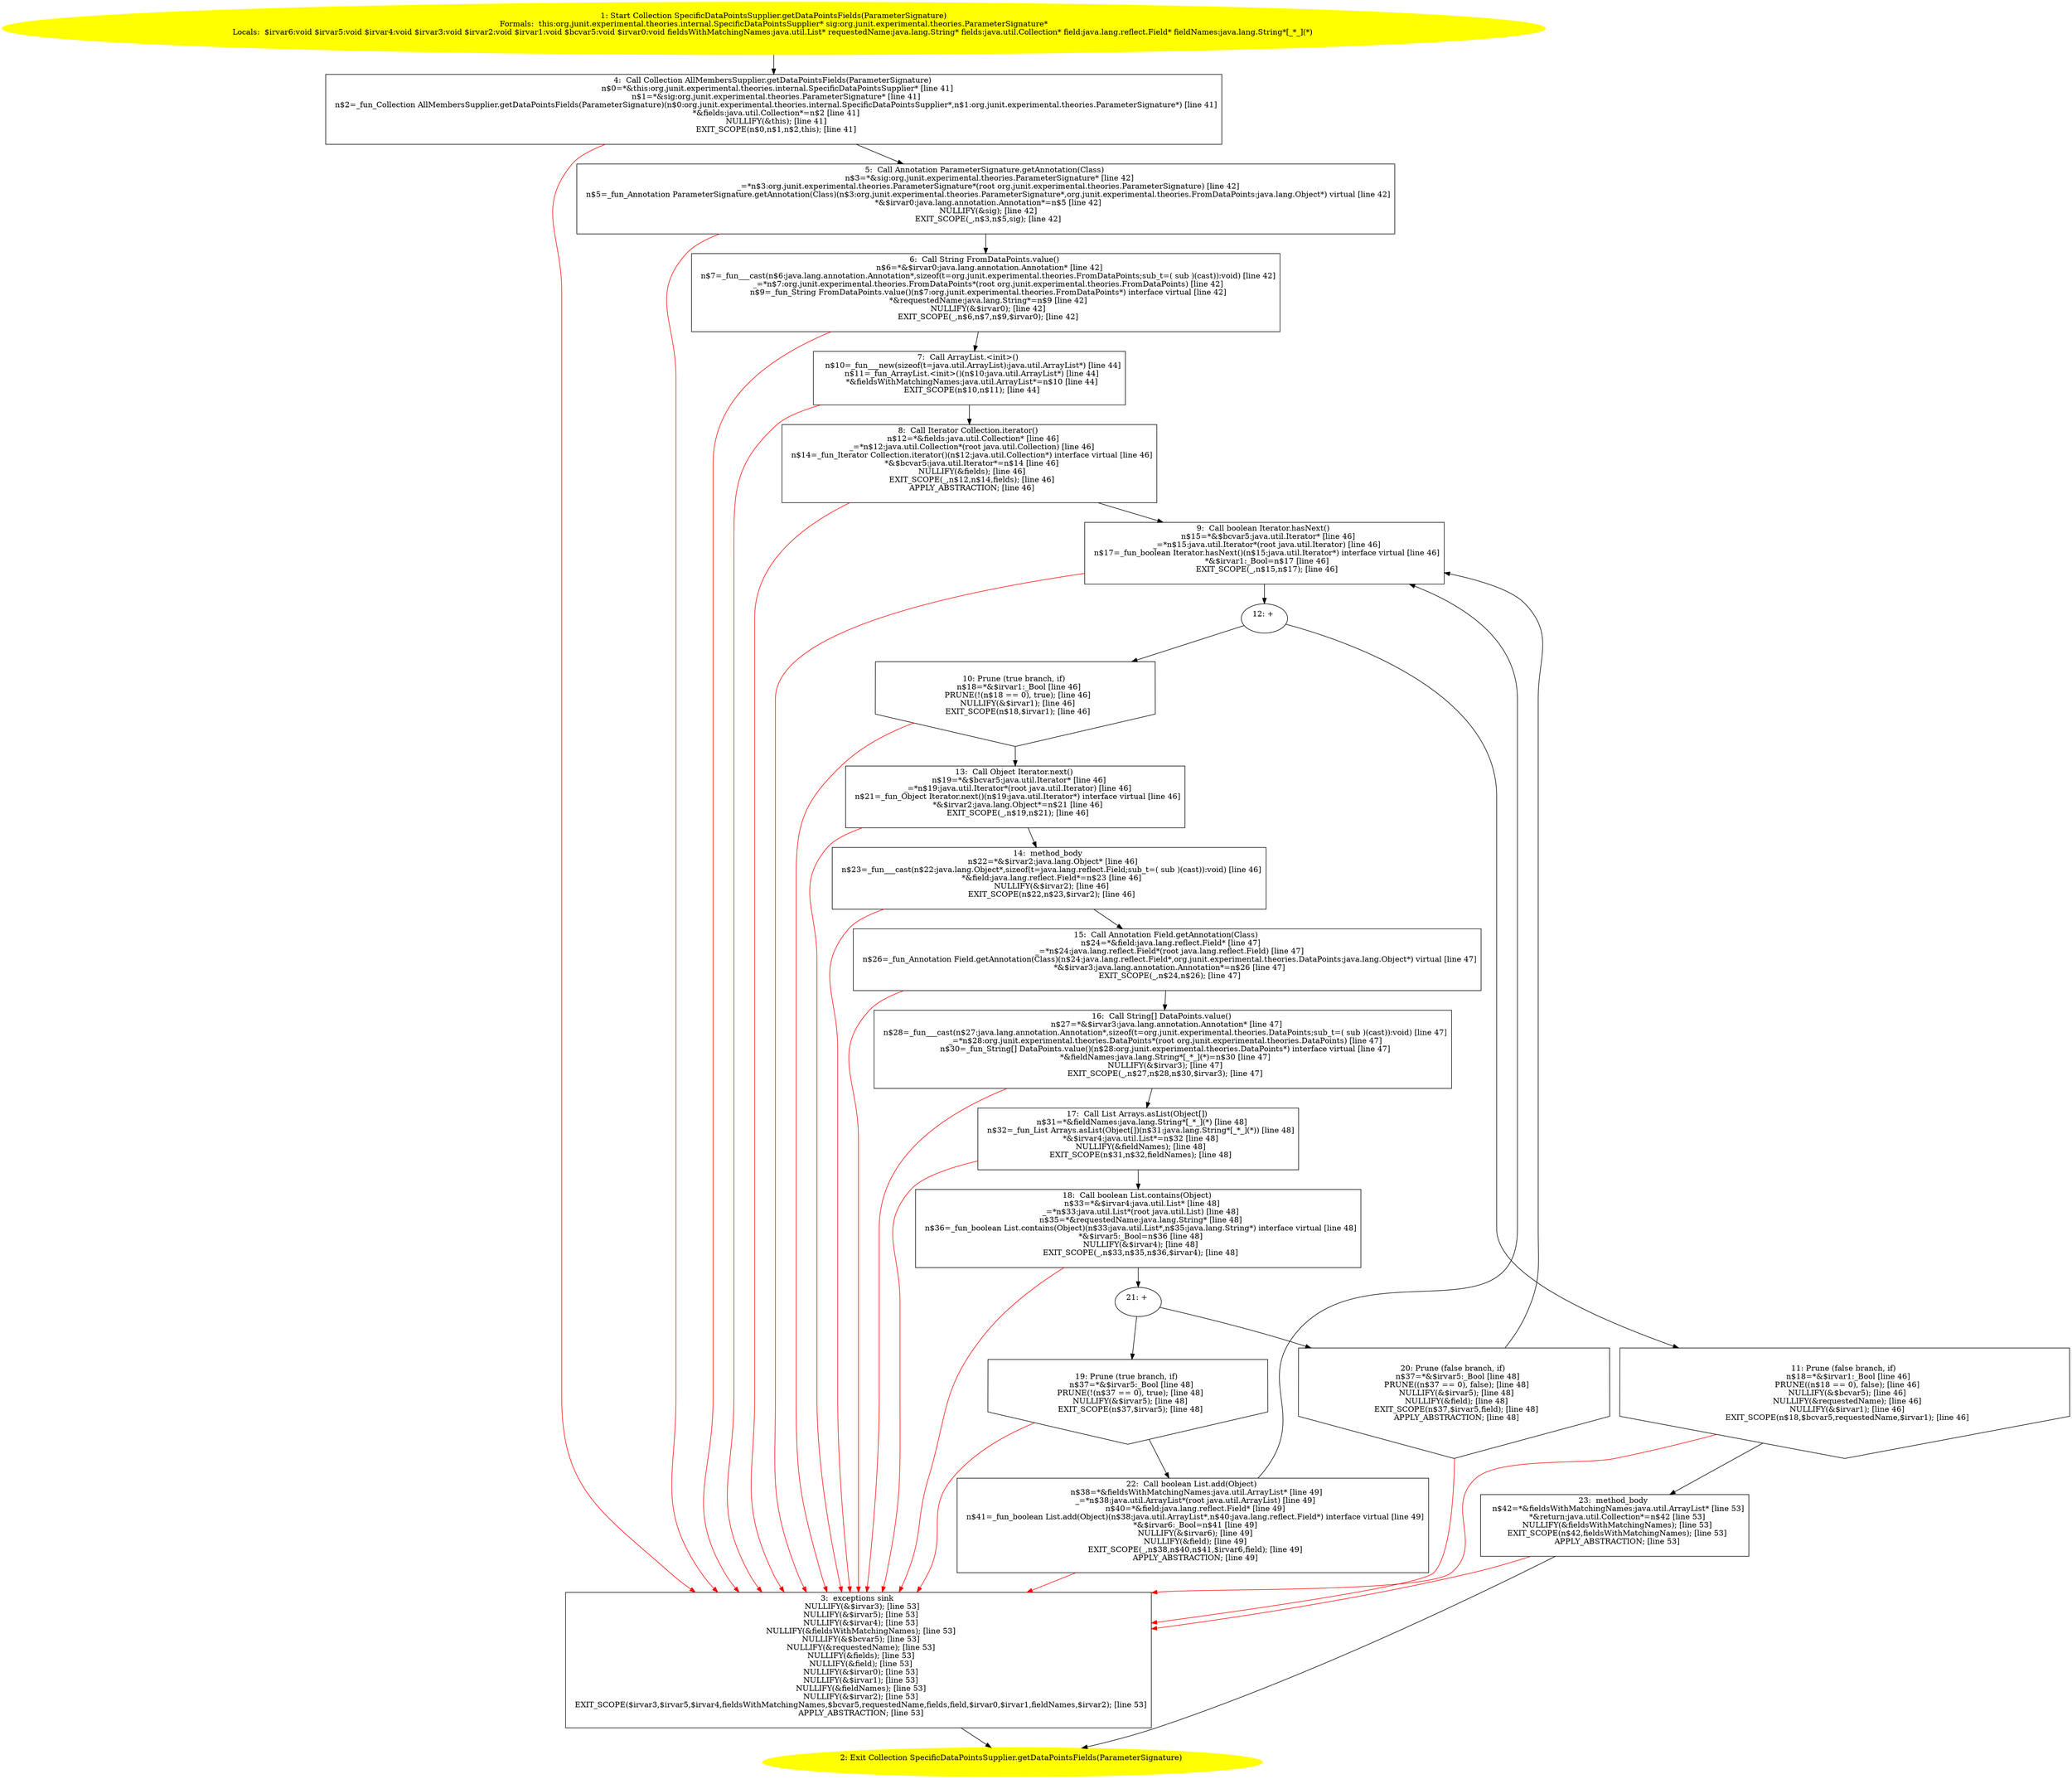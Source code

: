 /* @generated */
digraph cfg {
"org.junit.experimental.theories.internal.SpecificDataPointsSupplier.getDataPointsFields(org.junit.ex.7e6561180621e80497a0b194078f13ba_1" [label="1: Start Collection SpecificDataPointsSupplier.getDataPointsFields(ParameterSignature)\nFormals:  this:org.junit.experimental.theories.internal.SpecificDataPointsSupplier* sig:org.junit.experimental.theories.ParameterSignature*\nLocals:  $irvar6:void $irvar5:void $irvar4:void $irvar3:void $irvar2:void $irvar1:void $bcvar5:void $irvar0:void fieldsWithMatchingNames:java.util.List* requestedName:java.lang.String* fields:java.util.Collection* field:java.lang.reflect.Field* fieldNames:java.lang.String*[_*_](*) \n  " color=yellow style=filled]
	

	 "org.junit.experimental.theories.internal.SpecificDataPointsSupplier.getDataPointsFields(org.junit.ex.7e6561180621e80497a0b194078f13ba_1" -> "org.junit.experimental.theories.internal.SpecificDataPointsSupplier.getDataPointsFields(org.junit.ex.7e6561180621e80497a0b194078f13ba_4" ;
"org.junit.experimental.theories.internal.SpecificDataPointsSupplier.getDataPointsFields(org.junit.ex.7e6561180621e80497a0b194078f13ba_2" [label="2: Exit Collection SpecificDataPointsSupplier.getDataPointsFields(ParameterSignature) \n  " color=yellow style=filled]
	

"org.junit.experimental.theories.internal.SpecificDataPointsSupplier.getDataPointsFields(org.junit.ex.7e6561180621e80497a0b194078f13ba_3" [label="3:  exceptions sink \n   NULLIFY(&$irvar3); [line 53]\n  NULLIFY(&$irvar5); [line 53]\n  NULLIFY(&$irvar4); [line 53]\n  NULLIFY(&fieldsWithMatchingNames); [line 53]\n  NULLIFY(&$bcvar5); [line 53]\n  NULLIFY(&requestedName); [line 53]\n  NULLIFY(&fields); [line 53]\n  NULLIFY(&field); [line 53]\n  NULLIFY(&$irvar0); [line 53]\n  NULLIFY(&$irvar1); [line 53]\n  NULLIFY(&fieldNames); [line 53]\n  NULLIFY(&$irvar2); [line 53]\n  EXIT_SCOPE($irvar3,$irvar5,$irvar4,fieldsWithMatchingNames,$bcvar5,requestedName,fields,field,$irvar0,$irvar1,fieldNames,$irvar2); [line 53]\n  APPLY_ABSTRACTION; [line 53]\n " shape="box"]
	

	 "org.junit.experimental.theories.internal.SpecificDataPointsSupplier.getDataPointsFields(org.junit.ex.7e6561180621e80497a0b194078f13ba_3" -> "org.junit.experimental.theories.internal.SpecificDataPointsSupplier.getDataPointsFields(org.junit.ex.7e6561180621e80497a0b194078f13ba_2" ;
"org.junit.experimental.theories.internal.SpecificDataPointsSupplier.getDataPointsFields(org.junit.ex.7e6561180621e80497a0b194078f13ba_4" [label="4:  Call Collection AllMembersSupplier.getDataPointsFields(ParameterSignature) \n   n$0=*&this:org.junit.experimental.theories.internal.SpecificDataPointsSupplier* [line 41]\n  n$1=*&sig:org.junit.experimental.theories.ParameterSignature* [line 41]\n  n$2=_fun_Collection AllMembersSupplier.getDataPointsFields(ParameterSignature)(n$0:org.junit.experimental.theories.internal.SpecificDataPointsSupplier*,n$1:org.junit.experimental.theories.ParameterSignature*) [line 41]\n  *&fields:java.util.Collection*=n$2 [line 41]\n  NULLIFY(&this); [line 41]\n  EXIT_SCOPE(n$0,n$1,n$2,this); [line 41]\n " shape="box"]
	

	 "org.junit.experimental.theories.internal.SpecificDataPointsSupplier.getDataPointsFields(org.junit.ex.7e6561180621e80497a0b194078f13ba_4" -> "org.junit.experimental.theories.internal.SpecificDataPointsSupplier.getDataPointsFields(org.junit.ex.7e6561180621e80497a0b194078f13ba_5" ;
	 "org.junit.experimental.theories.internal.SpecificDataPointsSupplier.getDataPointsFields(org.junit.ex.7e6561180621e80497a0b194078f13ba_4" -> "org.junit.experimental.theories.internal.SpecificDataPointsSupplier.getDataPointsFields(org.junit.ex.7e6561180621e80497a0b194078f13ba_3" [color="red" ];
"org.junit.experimental.theories.internal.SpecificDataPointsSupplier.getDataPointsFields(org.junit.ex.7e6561180621e80497a0b194078f13ba_5" [label="5:  Call Annotation ParameterSignature.getAnnotation(Class) \n   n$3=*&sig:org.junit.experimental.theories.ParameterSignature* [line 42]\n  _=*n$3:org.junit.experimental.theories.ParameterSignature*(root org.junit.experimental.theories.ParameterSignature) [line 42]\n  n$5=_fun_Annotation ParameterSignature.getAnnotation(Class)(n$3:org.junit.experimental.theories.ParameterSignature*,org.junit.experimental.theories.FromDataPoints:java.lang.Object*) virtual [line 42]\n  *&$irvar0:java.lang.annotation.Annotation*=n$5 [line 42]\n  NULLIFY(&sig); [line 42]\n  EXIT_SCOPE(_,n$3,n$5,sig); [line 42]\n " shape="box"]
	

	 "org.junit.experimental.theories.internal.SpecificDataPointsSupplier.getDataPointsFields(org.junit.ex.7e6561180621e80497a0b194078f13ba_5" -> "org.junit.experimental.theories.internal.SpecificDataPointsSupplier.getDataPointsFields(org.junit.ex.7e6561180621e80497a0b194078f13ba_6" ;
	 "org.junit.experimental.theories.internal.SpecificDataPointsSupplier.getDataPointsFields(org.junit.ex.7e6561180621e80497a0b194078f13ba_5" -> "org.junit.experimental.theories.internal.SpecificDataPointsSupplier.getDataPointsFields(org.junit.ex.7e6561180621e80497a0b194078f13ba_3" [color="red" ];
"org.junit.experimental.theories.internal.SpecificDataPointsSupplier.getDataPointsFields(org.junit.ex.7e6561180621e80497a0b194078f13ba_6" [label="6:  Call String FromDataPoints.value() \n   n$6=*&$irvar0:java.lang.annotation.Annotation* [line 42]\n  n$7=_fun___cast(n$6:java.lang.annotation.Annotation*,sizeof(t=org.junit.experimental.theories.FromDataPoints;sub_t=( sub )(cast)):void) [line 42]\n  _=*n$7:org.junit.experimental.theories.FromDataPoints*(root org.junit.experimental.theories.FromDataPoints) [line 42]\n  n$9=_fun_String FromDataPoints.value()(n$7:org.junit.experimental.theories.FromDataPoints*) interface virtual [line 42]\n  *&requestedName:java.lang.String*=n$9 [line 42]\n  NULLIFY(&$irvar0); [line 42]\n  EXIT_SCOPE(_,n$6,n$7,n$9,$irvar0); [line 42]\n " shape="box"]
	

	 "org.junit.experimental.theories.internal.SpecificDataPointsSupplier.getDataPointsFields(org.junit.ex.7e6561180621e80497a0b194078f13ba_6" -> "org.junit.experimental.theories.internal.SpecificDataPointsSupplier.getDataPointsFields(org.junit.ex.7e6561180621e80497a0b194078f13ba_7" ;
	 "org.junit.experimental.theories.internal.SpecificDataPointsSupplier.getDataPointsFields(org.junit.ex.7e6561180621e80497a0b194078f13ba_6" -> "org.junit.experimental.theories.internal.SpecificDataPointsSupplier.getDataPointsFields(org.junit.ex.7e6561180621e80497a0b194078f13ba_3" [color="red" ];
"org.junit.experimental.theories.internal.SpecificDataPointsSupplier.getDataPointsFields(org.junit.ex.7e6561180621e80497a0b194078f13ba_7" [label="7:  Call ArrayList.<init>() \n   n$10=_fun___new(sizeof(t=java.util.ArrayList):java.util.ArrayList*) [line 44]\n  n$11=_fun_ArrayList.<init>()(n$10:java.util.ArrayList*) [line 44]\n  *&fieldsWithMatchingNames:java.util.ArrayList*=n$10 [line 44]\n  EXIT_SCOPE(n$10,n$11); [line 44]\n " shape="box"]
	

	 "org.junit.experimental.theories.internal.SpecificDataPointsSupplier.getDataPointsFields(org.junit.ex.7e6561180621e80497a0b194078f13ba_7" -> "org.junit.experimental.theories.internal.SpecificDataPointsSupplier.getDataPointsFields(org.junit.ex.7e6561180621e80497a0b194078f13ba_8" ;
	 "org.junit.experimental.theories.internal.SpecificDataPointsSupplier.getDataPointsFields(org.junit.ex.7e6561180621e80497a0b194078f13ba_7" -> "org.junit.experimental.theories.internal.SpecificDataPointsSupplier.getDataPointsFields(org.junit.ex.7e6561180621e80497a0b194078f13ba_3" [color="red" ];
"org.junit.experimental.theories.internal.SpecificDataPointsSupplier.getDataPointsFields(org.junit.ex.7e6561180621e80497a0b194078f13ba_8" [label="8:  Call Iterator Collection.iterator() \n   n$12=*&fields:java.util.Collection* [line 46]\n  _=*n$12:java.util.Collection*(root java.util.Collection) [line 46]\n  n$14=_fun_Iterator Collection.iterator()(n$12:java.util.Collection*) interface virtual [line 46]\n  *&$bcvar5:java.util.Iterator*=n$14 [line 46]\n  NULLIFY(&fields); [line 46]\n  EXIT_SCOPE(_,n$12,n$14,fields); [line 46]\n  APPLY_ABSTRACTION; [line 46]\n " shape="box"]
	

	 "org.junit.experimental.theories.internal.SpecificDataPointsSupplier.getDataPointsFields(org.junit.ex.7e6561180621e80497a0b194078f13ba_8" -> "org.junit.experimental.theories.internal.SpecificDataPointsSupplier.getDataPointsFields(org.junit.ex.7e6561180621e80497a0b194078f13ba_9" ;
	 "org.junit.experimental.theories.internal.SpecificDataPointsSupplier.getDataPointsFields(org.junit.ex.7e6561180621e80497a0b194078f13ba_8" -> "org.junit.experimental.theories.internal.SpecificDataPointsSupplier.getDataPointsFields(org.junit.ex.7e6561180621e80497a0b194078f13ba_3" [color="red" ];
"org.junit.experimental.theories.internal.SpecificDataPointsSupplier.getDataPointsFields(org.junit.ex.7e6561180621e80497a0b194078f13ba_9" [label="9:  Call boolean Iterator.hasNext() \n   n$15=*&$bcvar5:java.util.Iterator* [line 46]\n  _=*n$15:java.util.Iterator*(root java.util.Iterator) [line 46]\n  n$17=_fun_boolean Iterator.hasNext()(n$15:java.util.Iterator*) interface virtual [line 46]\n  *&$irvar1:_Bool=n$17 [line 46]\n  EXIT_SCOPE(_,n$15,n$17); [line 46]\n " shape="box"]
	

	 "org.junit.experimental.theories.internal.SpecificDataPointsSupplier.getDataPointsFields(org.junit.ex.7e6561180621e80497a0b194078f13ba_9" -> "org.junit.experimental.theories.internal.SpecificDataPointsSupplier.getDataPointsFields(org.junit.ex.7e6561180621e80497a0b194078f13ba_12" ;
	 "org.junit.experimental.theories.internal.SpecificDataPointsSupplier.getDataPointsFields(org.junit.ex.7e6561180621e80497a0b194078f13ba_9" -> "org.junit.experimental.theories.internal.SpecificDataPointsSupplier.getDataPointsFields(org.junit.ex.7e6561180621e80497a0b194078f13ba_3" [color="red" ];
"org.junit.experimental.theories.internal.SpecificDataPointsSupplier.getDataPointsFields(org.junit.ex.7e6561180621e80497a0b194078f13ba_10" [label="10: Prune (true branch, if) \n   n$18=*&$irvar1:_Bool [line 46]\n  PRUNE(!(n$18 == 0), true); [line 46]\n  NULLIFY(&$irvar1); [line 46]\n  EXIT_SCOPE(n$18,$irvar1); [line 46]\n " shape="invhouse"]
	

	 "org.junit.experimental.theories.internal.SpecificDataPointsSupplier.getDataPointsFields(org.junit.ex.7e6561180621e80497a0b194078f13ba_10" -> "org.junit.experimental.theories.internal.SpecificDataPointsSupplier.getDataPointsFields(org.junit.ex.7e6561180621e80497a0b194078f13ba_13" ;
	 "org.junit.experimental.theories.internal.SpecificDataPointsSupplier.getDataPointsFields(org.junit.ex.7e6561180621e80497a0b194078f13ba_10" -> "org.junit.experimental.theories.internal.SpecificDataPointsSupplier.getDataPointsFields(org.junit.ex.7e6561180621e80497a0b194078f13ba_3" [color="red" ];
"org.junit.experimental.theories.internal.SpecificDataPointsSupplier.getDataPointsFields(org.junit.ex.7e6561180621e80497a0b194078f13ba_11" [label="11: Prune (false branch, if) \n   n$18=*&$irvar1:_Bool [line 46]\n  PRUNE((n$18 == 0), false); [line 46]\n  NULLIFY(&$bcvar5); [line 46]\n  NULLIFY(&requestedName); [line 46]\n  NULLIFY(&$irvar1); [line 46]\n  EXIT_SCOPE(n$18,$bcvar5,requestedName,$irvar1); [line 46]\n " shape="invhouse"]
	

	 "org.junit.experimental.theories.internal.SpecificDataPointsSupplier.getDataPointsFields(org.junit.ex.7e6561180621e80497a0b194078f13ba_11" -> "org.junit.experimental.theories.internal.SpecificDataPointsSupplier.getDataPointsFields(org.junit.ex.7e6561180621e80497a0b194078f13ba_23" ;
	 "org.junit.experimental.theories.internal.SpecificDataPointsSupplier.getDataPointsFields(org.junit.ex.7e6561180621e80497a0b194078f13ba_11" -> "org.junit.experimental.theories.internal.SpecificDataPointsSupplier.getDataPointsFields(org.junit.ex.7e6561180621e80497a0b194078f13ba_3" [color="red" ];
"org.junit.experimental.theories.internal.SpecificDataPointsSupplier.getDataPointsFields(org.junit.ex.7e6561180621e80497a0b194078f13ba_12" [label="12: + \n  " ]
	

	 "org.junit.experimental.theories.internal.SpecificDataPointsSupplier.getDataPointsFields(org.junit.ex.7e6561180621e80497a0b194078f13ba_12" -> "org.junit.experimental.theories.internal.SpecificDataPointsSupplier.getDataPointsFields(org.junit.ex.7e6561180621e80497a0b194078f13ba_10" ;
	 "org.junit.experimental.theories.internal.SpecificDataPointsSupplier.getDataPointsFields(org.junit.ex.7e6561180621e80497a0b194078f13ba_12" -> "org.junit.experimental.theories.internal.SpecificDataPointsSupplier.getDataPointsFields(org.junit.ex.7e6561180621e80497a0b194078f13ba_11" ;
"org.junit.experimental.theories.internal.SpecificDataPointsSupplier.getDataPointsFields(org.junit.ex.7e6561180621e80497a0b194078f13ba_13" [label="13:  Call Object Iterator.next() \n   n$19=*&$bcvar5:java.util.Iterator* [line 46]\n  _=*n$19:java.util.Iterator*(root java.util.Iterator) [line 46]\n  n$21=_fun_Object Iterator.next()(n$19:java.util.Iterator*) interface virtual [line 46]\n  *&$irvar2:java.lang.Object*=n$21 [line 46]\n  EXIT_SCOPE(_,n$19,n$21); [line 46]\n " shape="box"]
	

	 "org.junit.experimental.theories.internal.SpecificDataPointsSupplier.getDataPointsFields(org.junit.ex.7e6561180621e80497a0b194078f13ba_13" -> "org.junit.experimental.theories.internal.SpecificDataPointsSupplier.getDataPointsFields(org.junit.ex.7e6561180621e80497a0b194078f13ba_14" ;
	 "org.junit.experimental.theories.internal.SpecificDataPointsSupplier.getDataPointsFields(org.junit.ex.7e6561180621e80497a0b194078f13ba_13" -> "org.junit.experimental.theories.internal.SpecificDataPointsSupplier.getDataPointsFields(org.junit.ex.7e6561180621e80497a0b194078f13ba_3" [color="red" ];
"org.junit.experimental.theories.internal.SpecificDataPointsSupplier.getDataPointsFields(org.junit.ex.7e6561180621e80497a0b194078f13ba_14" [label="14:  method_body \n   n$22=*&$irvar2:java.lang.Object* [line 46]\n  n$23=_fun___cast(n$22:java.lang.Object*,sizeof(t=java.lang.reflect.Field;sub_t=( sub )(cast)):void) [line 46]\n  *&field:java.lang.reflect.Field*=n$23 [line 46]\n  NULLIFY(&$irvar2); [line 46]\n  EXIT_SCOPE(n$22,n$23,$irvar2); [line 46]\n " shape="box"]
	

	 "org.junit.experimental.theories.internal.SpecificDataPointsSupplier.getDataPointsFields(org.junit.ex.7e6561180621e80497a0b194078f13ba_14" -> "org.junit.experimental.theories.internal.SpecificDataPointsSupplier.getDataPointsFields(org.junit.ex.7e6561180621e80497a0b194078f13ba_15" ;
	 "org.junit.experimental.theories.internal.SpecificDataPointsSupplier.getDataPointsFields(org.junit.ex.7e6561180621e80497a0b194078f13ba_14" -> "org.junit.experimental.theories.internal.SpecificDataPointsSupplier.getDataPointsFields(org.junit.ex.7e6561180621e80497a0b194078f13ba_3" [color="red" ];
"org.junit.experimental.theories.internal.SpecificDataPointsSupplier.getDataPointsFields(org.junit.ex.7e6561180621e80497a0b194078f13ba_15" [label="15:  Call Annotation Field.getAnnotation(Class) \n   n$24=*&field:java.lang.reflect.Field* [line 47]\n  _=*n$24:java.lang.reflect.Field*(root java.lang.reflect.Field) [line 47]\n  n$26=_fun_Annotation Field.getAnnotation(Class)(n$24:java.lang.reflect.Field*,org.junit.experimental.theories.DataPoints:java.lang.Object*) virtual [line 47]\n  *&$irvar3:java.lang.annotation.Annotation*=n$26 [line 47]\n  EXIT_SCOPE(_,n$24,n$26); [line 47]\n " shape="box"]
	

	 "org.junit.experimental.theories.internal.SpecificDataPointsSupplier.getDataPointsFields(org.junit.ex.7e6561180621e80497a0b194078f13ba_15" -> "org.junit.experimental.theories.internal.SpecificDataPointsSupplier.getDataPointsFields(org.junit.ex.7e6561180621e80497a0b194078f13ba_16" ;
	 "org.junit.experimental.theories.internal.SpecificDataPointsSupplier.getDataPointsFields(org.junit.ex.7e6561180621e80497a0b194078f13ba_15" -> "org.junit.experimental.theories.internal.SpecificDataPointsSupplier.getDataPointsFields(org.junit.ex.7e6561180621e80497a0b194078f13ba_3" [color="red" ];
"org.junit.experimental.theories.internal.SpecificDataPointsSupplier.getDataPointsFields(org.junit.ex.7e6561180621e80497a0b194078f13ba_16" [label="16:  Call String[] DataPoints.value() \n   n$27=*&$irvar3:java.lang.annotation.Annotation* [line 47]\n  n$28=_fun___cast(n$27:java.lang.annotation.Annotation*,sizeof(t=org.junit.experimental.theories.DataPoints;sub_t=( sub )(cast)):void) [line 47]\n  _=*n$28:org.junit.experimental.theories.DataPoints*(root org.junit.experimental.theories.DataPoints) [line 47]\n  n$30=_fun_String[] DataPoints.value()(n$28:org.junit.experimental.theories.DataPoints*) interface virtual [line 47]\n  *&fieldNames:java.lang.String*[_*_](*)=n$30 [line 47]\n  NULLIFY(&$irvar3); [line 47]\n  EXIT_SCOPE(_,n$27,n$28,n$30,$irvar3); [line 47]\n " shape="box"]
	

	 "org.junit.experimental.theories.internal.SpecificDataPointsSupplier.getDataPointsFields(org.junit.ex.7e6561180621e80497a0b194078f13ba_16" -> "org.junit.experimental.theories.internal.SpecificDataPointsSupplier.getDataPointsFields(org.junit.ex.7e6561180621e80497a0b194078f13ba_17" ;
	 "org.junit.experimental.theories.internal.SpecificDataPointsSupplier.getDataPointsFields(org.junit.ex.7e6561180621e80497a0b194078f13ba_16" -> "org.junit.experimental.theories.internal.SpecificDataPointsSupplier.getDataPointsFields(org.junit.ex.7e6561180621e80497a0b194078f13ba_3" [color="red" ];
"org.junit.experimental.theories.internal.SpecificDataPointsSupplier.getDataPointsFields(org.junit.ex.7e6561180621e80497a0b194078f13ba_17" [label="17:  Call List Arrays.asList(Object[]) \n   n$31=*&fieldNames:java.lang.String*[_*_](*) [line 48]\n  n$32=_fun_List Arrays.asList(Object[])(n$31:java.lang.String*[_*_](*)) [line 48]\n  *&$irvar4:java.util.List*=n$32 [line 48]\n  NULLIFY(&fieldNames); [line 48]\n  EXIT_SCOPE(n$31,n$32,fieldNames); [line 48]\n " shape="box"]
	

	 "org.junit.experimental.theories.internal.SpecificDataPointsSupplier.getDataPointsFields(org.junit.ex.7e6561180621e80497a0b194078f13ba_17" -> "org.junit.experimental.theories.internal.SpecificDataPointsSupplier.getDataPointsFields(org.junit.ex.7e6561180621e80497a0b194078f13ba_18" ;
	 "org.junit.experimental.theories.internal.SpecificDataPointsSupplier.getDataPointsFields(org.junit.ex.7e6561180621e80497a0b194078f13ba_17" -> "org.junit.experimental.theories.internal.SpecificDataPointsSupplier.getDataPointsFields(org.junit.ex.7e6561180621e80497a0b194078f13ba_3" [color="red" ];
"org.junit.experimental.theories.internal.SpecificDataPointsSupplier.getDataPointsFields(org.junit.ex.7e6561180621e80497a0b194078f13ba_18" [label="18:  Call boolean List.contains(Object) \n   n$33=*&$irvar4:java.util.List* [line 48]\n  _=*n$33:java.util.List*(root java.util.List) [line 48]\n  n$35=*&requestedName:java.lang.String* [line 48]\n  n$36=_fun_boolean List.contains(Object)(n$33:java.util.List*,n$35:java.lang.String*) interface virtual [line 48]\n  *&$irvar5:_Bool=n$36 [line 48]\n  NULLIFY(&$irvar4); [line 48]\n  EXIT_SCOPE(_,n$33,n$35,n$36,$irvar4); [line 48]\n " shape="box"]
	

	 "org.junit.experimental.theories.internal.SpecificDataPointsSupplier.getDataPointsFields(org.junit.ex.7e6561180621e80497a0b194078f13ba_18" -> "org.junit.experimental.theories.internal.SpecificDataPointsSupplier.getDataPointsFields(org.junit.ex.7e6561180621e80497a0b194078f13ba_21" ;
	 "org.junit.experimental.theories.internal.SpecificDataPointsSupplier.getDataPointsFields(org.junit.ex.7e6561180621e80497a0b194078f13ba_18" -> "org.junit.experimental.theories.internal.SpecificDataPointsSupplier.getDataPointsFields(org.junit.ex.7e6561180621e80497a0b194078f13ba_3" [color="red" ];
"org.junit.experimental.theories.internal.SpecificDataPointsSupplier.getDataPointsFields(org.junit.ex.7e6561180621e80497a0b194078f13ba_19" [label="19: Prune (true branch, if) \n   n$37=*&$irvar5:_Bool [line 48]\n  PRUNE(!(n$37 == 0), true); [line 48]\n  NULLIFY(&$irvar5); [line 48]\n  EXIT_SCOPE(n$37,$irvar5); [line 48]\n " shape="invhouse"]
	

	 "org.junit.experimental.theories.internal.SpecificDataPointsSupplier.getDataPointsFields(org.junit.ex.7e6561180621e80497a0b194078f13ba_19" -> "org.junit.experimental.theories.internal.SpecificDataPointsSupplier.getDataPointsFields(org.junit.ex.7e6561180621e80497a0b194078f13ba_22" ;
	 "org.junit.experimental.theories.internal.SpecificDataPointsSupplier.getDataPointsFields(org.junit.ex.7e6561180621e80497a0b194078f13ba_19" -> "org.junit.experimental.theories.internal.SpecificDataPointsSupplier.getDataPointsFields(org.junit.ex.7e6561180621e80497a0b194078f13ba_3" [color="red" ];
"org.junit.experimental.theories.internal.SpecificDataPointsSupplier.getDataPointsFields(org.junit.ex.7e6561180621e80497a0b194078f13ba_20" [label="20: Prune (false branch, if) \n   n$37=*&$irvar5:_Bool [line 48]\n  PRUNE((n$37 == 0), false); [line 48]\n  NULLIFY(&$irvar5); [line 48]\n  NULLIFY(&field); [line 48]\n  EXIT_SCOPE(n$37,$irvar5,field); [line 48]\n  APPLY_ABSTRACTION; [line 48]\n " shape="invhouse"]
	

	 "org.junit.experimental.theories.internal.SpecificDataPointsSupplier.getDataPointsFields(org.junit.ex.7e6561180621e80497a0b194078f13ba_20" -> "org.junit.experimental.theories.internal.SpecificDataPointsSupplier.getDataPointsFields(org.junit.ex.7e6561180621e80497a0b194078f13ba_9" ;
	 "org.junit.experimental.theories.internal.SpecificDataPointsSupplier.getDataPointsFields(org.junit.ex.7e6561180621e80497a0b194078f13ba_20" -> "org.junit.experimental.theories.internal.SpecificDataPointsSupplier.getDataPointsFields(org.junit.ex.7e6561180621e80497a0b194078f13ba_3" [color="red" ];
"org.junit.experimental.theories.internal.SpecificDataPointsSupplier.getDataPointsFields(org.junit.ex.7e6561180621e80497a0b194078f13ba_21" [label="21: + \n  " ]
	

	 "org.junit.experimental.theories.internal.SpecificDataPointsSupplier.getDataPointsFields(org.junit.ex.7e6561180621e80497a0b194078f13ba_21" -> "org.junit.experimental.theories.internal.SpecificDataPointsSupplier.getDataPointsFields(org.junit.ex.7e6561180621e80497a0b194078f13ba_19" ;
	 "org.junit.experimental.theories.internal.SpecificDataPointsSupplier.getDataPointsFields(org.junit.ex.7e6561180621e80497a0b194078f13ba_21" -> "org.junit.experimental.theories.internal.SpecificDataPointsSupplier.getDataPointsFields(org.junit.ex.7e6561180621e80497a0b194078f13ba_20" ;
"org.junit.experimental.theories.internal.SpecificDataPointsSupplier.getDataPointsFields(org.junit.ex.7e6561180621e80497a0b194078f13ba_22" [label="22:  Call boolean List.add(Object) \n   n$38=*&fieldsWithMatchingNames:java.util.ArrayList* [line 49]\n  _=*n$38:java.util.ArrayList*(root java.util.ArrayList) [line 49]\n  n$40=*&field:java.lang.reflect.Field* [line 49]\n  n$41=_fun_boolean List.add(Object)(n$38:java.util.ArrayList*,n$40:java.lang.reflect.Field*) interface virtual [line 49]\n  *&$irvar6:_Bool=n$41 [line 49]\n  NULLIFY(&$irvar6); [line 49]\n  NULLIFY(&field); [line 49]\n  EXIT_SCOPE(_,n$38,n$40,n$41,$irvar6,field); [line 49]\n  APPLY_ABSTRACTION; [line 49]\n " shape="box"]
	

	 "org.junit.experimental.theories.internal.SpecificDataPointsSupplier.getDataPointsFields(org.junit.ex.7e6561180621e80497a0b194078f13ba_22" -> "org.junit.experimental.theories.internal.SpecificDataPointsSupplier.getDataPointsFields(org.junit.ex.7e6561180621e80497a0b194078f13ba_9" ;
	 "org.junit.experimental.theories.internal.SpecificDataPointsSupplier.getDataPointsFields(org.junit.ex.7e6561180621e80497a0b194078f13ba_22" -> "org.junit.experimental.theories.internal.SpecificDataPointsSupplier.getDataPointsFields(org.junit.ex.7e6561180621e80497a0b194078f13ba_3" [color="red" ];
"org.junit.experimental.theories.internal.SpecificDataPointsSupplier.getDataPointsFields(org.junit.ex.7e6561180621e80497a0b194078f13ba_23" [label="23:  method_body \n   n$42=*&fieldsWithMatchingNames:java.util.ArrayList* [line 53]\n  *&return:java.util.Collection*=n$42 [line 53]\n  NULLIFY(&fieldsWithMatchingNames); [line 53]\n  EXIT_SCOPE(n$42,fieldsWithMatchingNames); [line 53]\n  APPLY_ABSTRACTION; [line 53]\n " shape="box"]
	

	 "org.junit.experimental.theories.internal.SpecificDataPointsSupplier.getDataPointsFields(org.junit.ex.7e6561180621e80497a0b194078f13ba_23" -> "org.junit.experimental.theories.internal.SpecificDataPointsSupplier.getDataPointsFields(org.junit.ex.7e6561180621e80497a0b194078f13ba_2" ;
	 "org.junit.experimental.theories.internal.SpecificDataPointsSupplier.getDataPointsFields(org.junit.ex.7e6561180621e80497a0b194078f13ba_23" -> "org.junit.experimental.theories.internal.SpecificDataPointsSupplier.getDataPointsFields(org.junit.ex.7e6561180621e80497a0b194078f13ba_3" [color="red" ];
}
